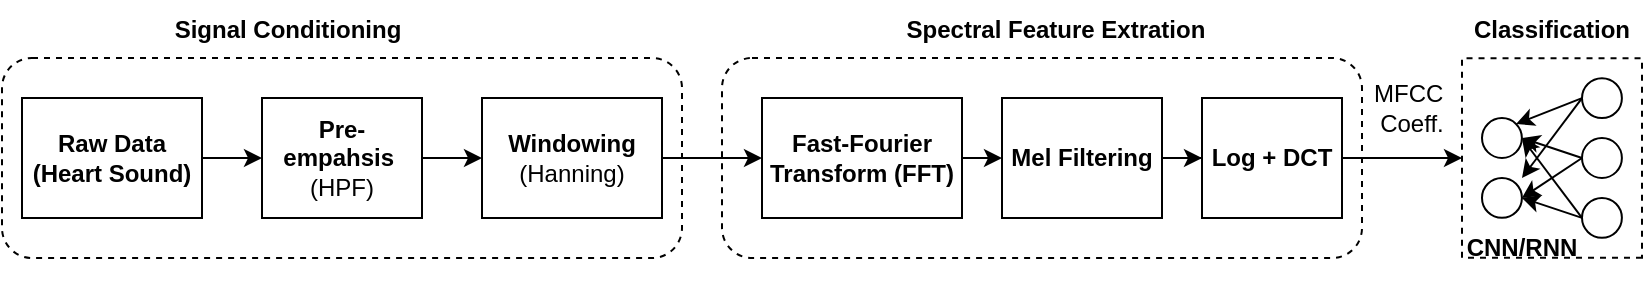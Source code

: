 <mxfile version="24.7.8">
  <diagram id="C5RBs43oDa-KdzZeNtuy" name="Page-1">
    <mxGraphModel dx="1026" dy="511" grid="1" gridSize="10" guides="1" tooltips="1" connect="1" arrows="1" fold="1" page="1" pageScale="1" pageWidth="827" pageHeight="1169" math="0" shadow="0">
      <root>
        <mxCell id="WIyWlLk6GJQsqaUBKTNV-0" />
        <mxCell id="WIyWlLk6GJQsqaUBKTNV-1" parent="WIyWlLk6GJQsqaUBKTNV-0" />
        <mxCell id="19kOt-Gyv8_GsNYUu7bR-0" value="" style="rounded=1;whiteSpace=wrap;html=1;dashed=1;" vertex="1" parent="WIyWlLk6GJQsqaUBKTNV-1">
          <mxGeometry x="420" y="130" width="320" height="100" as="geometry" />
        </mxCell>
        <mxCell id="Ssju9vGorSpcvUjlHqNS-7" value="" style="rounded=1;whiteSpace=wrap;html=1;dashed=1;" parent="WIyWlLk6GJQsqaUBKTNV-1" vertex="1">
          <mxGeometry x="60" y="130" width="340" height="100" as="geometry" />
        </mxCell>
        <mxCell id="Qlju6657X1X2tGJa3f7s-3" style="edgeStyle=orthogonalEdgeStyle;rounded=0;orthogonalLoop=1;jettySize=auto;html=1;exitX=1;exitY=0.5;exitDx=0;exitDy=0;entryX=0;entryY=0.5;entryDx=0;entryDy=0;" parent="WIyWlLk6GJQsqaUBKTNV-1" source="eoYMzKTAUGF3MjimPR_Q-1" target="eoYMzKTAUGF3MjimPR_Q-3" edge="1">
          <mxGeometry relative="1" as="geometry" />
        </mxCell>
        <mxCell id="eoYMzKTAUGF3MjimPR_Q-1" value="&lt;span style=&quot;background-color: initial;&quot;&gt;&lt;b&gt;Windowing&lt;/b&gt;&lt;/span&gt;&lt;div&gt;&lt;span style=&quot;background-color: initial;&quot;&gt;(Hanning)&lt;/span&gt;&lt;/div&gt;" style="rounded=0;whiteSpace=wrap;html=1;" parent="WIyWlLk6GJQsqaUBKTNV-1" vertex="1">
          <mxGeometry x="300" y="150" width="90" height="60" as="geometry" />
        </mxCell>
        <mxCell id="Qlju6657X1X2tGJa3f7s-4" style="edgeStyle=orthogonalEdgeStyle;rounded=0;orthogonalLoop=1;jettySize=auto;html=1;exitX=1;exitY=0.5;exitDx=0;exitDy=0;entryX=0;entryY=0.5;entryDx=0;entryDy=0;" parent="WIyWlLk6GJQsqaUBKTNV-1" source="eoYMzKTAUGF3MjimPR_Q-3" target="eoYMzKTAUGF3MjimPR_Q-4" edge="1">
          <mxGeometry relative="1" as="geometry" />
        </mxCell>
        <mxCell id="eoYMzKTAUGF3MjimPR_Q-3" value="&lt;b&gt;Fast-Fourier Transform (FFT)&lt;/b&gt;" style="rounded=0;whiteSpace=wrap;html=1;" parent="WIyWlLk6GJQsqaUBKTNV-1" vertex="1">
          <mxGeometry x="440" y="150" width="100" height="60" as="geometry" />
        </mxCell>
        <mxCell id="Qlju6657X1X2tGJa3f7s-5" style="edgeStyle=orthogonalEdgeStyle;rounded=0;orthogonalLoop=1;jettySize=auto;html=1;exitX=1;exitY=0.5;exitDx=0;exitDy=0;" parent="WIyWlLk6GJQsqaUBKTNV-1" source="eoYMzKTAUGF3MjimPR_Q-4" target="eoYMzKTAUGF3MjimPR_Q-5" edge="1">
          <mxGeometry relative="1" as="geometry" />
        </mxCell>
        <mxCell id="eoYMzKTAUGF3MjimPR_Q-4" value="&lt;b&gt;Mel Filtering&lt;/b&gt;" style="rounded=0;whiteSpace=wrap;html=1;" parent="WIyWlLk6GJQsqaUBKTNV-1" vertex="1">
          <mxGeometry x="560" y="150.0" width="80" height="60" as="geometry" />
        </mxCell>
        <mxCell id="19kOt-Gyv8_GsNYUu7bR-50" style="edgeStyle=orthogonalEdgeStyle;rounded=0;orthogonalLoop=1;jettySize=auto;html=1;exitX=1;exitY=0.5;exitDx=0;exitDy=0;entryX=1;entryY=0.5;entryDx=0;entryDy=0;" edge="1" parent="WIyWlLk6GJQsqaUBKTNV-1" source="eoYMzKTAUGF3MjimPR_Q-5" target="19kOt-Gyv8_GsNYUu7bR-5">
          <mxGeometry relative="1" as="geometry" />
        </mxCell>
        <mxCell id="eoYMzKTAUGF3MjimPR_Q-5" value="&lt;b&gt;Log + DCT&lt;/b&gt;" style="rounded=0;whiteSpace=wrap;html=1;" parent="WIyWlLk6GJQsqaUBKTNV-1" vertex="1">
          <mxGeometry x="660" y="150" width="70" height="60" as="geometry" />
        </mxCell>
        <mxCell id="eoYMzKTAUGF3MjimPR_Q-33" value="&lt;b&gt;Signal Conditioning&lt;/b&gt;" style="text;strokeColor=none;align=center;fillColor=none;html=1;verticalAlign=middle;whiteSpace=wrap;rounded=0;" parent="WIyWlLk6GJQsqaUBKTNV-1" vertex="1">
          <mxGeometry x="136" y="101.29" width="134" height="28.71" as="geometry" />
        </mxCell>
        <mxCell id="zQZU54eB6tLAeW39PDsI-3" value="" style="edgeStyle=orthogonalEdgeStyle;rounded=0;orthogonalLoop=1;jettySize=auto;html=1;" parent="WIyWlLk6GJQsqaUBKTNV-1" source="zQZU54eB6tLAeW39PDsI-0" target="eoYMzKTAUGF3MjimPR_Q-1" edge="1">
          <mxGeometry relative="1" as="geometry" />
        </mxCell>
        <mxCell id="zQZU54eB6tLAeW39PDsI-0" value="&lt;b&gt;Pre-empahsis&amp;nbsp;&lt;br&gt;&lt;/b&gt;&lt;div&gt;(HPF)&lt;/div&gt;" style="rounded=0;whiteSpace=wrap;html=1;" parent="WIyWlLk6GJQsqaUBKTNV-1" vertex="1">
          <mxGeometry x="190" y="150" width="80" height="60" as="geometry" />
        </mxCell>
        <mxCell id="zQZU54eB6tLAeW39PDsI-4" style="edgeStyle=orthogonalEdgeStyle;rounded=0;orthogonalLoop=1;jettySize=auto;html=1;exitX=1;exitY=0.5;exitDx=0;exitDy=0;entryX=0;entryY=0.5;entryDx=0;entryDy=0;" parent="WIyWlLk6GJQsqaUBKTNV-1" source="zQZU54eB6tLAeW39PDsI-2" target="zQZU54eB6tLAeW39PDsI-0" edge="1">
          <mxGeometry relative="1" as="geometry" />
        </mxCell>
        <mxCell id="zQZU54eB6tLAeW39PDsI-2" value="&lt;b&gt;Raw Data (Heart Sound)&lt;/b&gt;" style="rounded=0;whiteSpace=wrap;html=1;" parent="WIyWlLk6GJQsqaUBKTNV-1" vertex="1">
          <mxGeometry x="70" y="150" width="90" height="60" as="geometry" />
        </mxCell>
        <mxCell id="zQZU54eB6tLAeW39PDsI-8" value="MFCC&amp;nbsp;&lt;div&gt;Coeff.&lt;/div&gt;" style="text;strokeColor=none;align=center;fillColor=none;html=1;verticalAlign=middle;whiteSpace=wrap;rounded=0;" parent="WIyWlLk6GJQsqaUBKTNV-1" vertex="1">
          <mxGeometry x="730" y="140" width="70" height="30" as="geometry" />
        </mxCell>
        <mxCell id="19kOt-Gyv8_GsNYUu7bR-1" value="&lt;b&gt;Spectral Feature Extration&lt;/b&gt;" style="text;strokeColor=none;align=center;fillColor=none;html=1;verticalAlign=middle;whiteSpace=wrap;rounded=0;" vertex="1" parent="WIyWlLk6GJQsqaUBKTNV-1">
          <mxGeometry x="490" y="101.29" width="194" height="28.71" as="geometry" />
        </mxCell>
        <mxCell id="19kOt-Gyv8_GsNYUu7bR-49" value="" style="group" vertex="1" connectable="0" parent="WIyWlLk6GJQsqaUBKTNV-1">
          <mxGeometry x="790" y="130.163" width="90" height="109.677" as="geometry" />
        </mxCell>
        <mxCell id="19kOt-Gyv8_GsNYUu7bR-5" value="" style="rounded=0;whiteSpace=wrap;html=1;rotation=-180;dashed=1;" vertex="1" parent="19kOt-Gyv8_GsNYUu7bR-49">
          <mxGeometry y="5.684e-14" width="90" height="99.734" as="geometry" />
        </mxCell>
        <mxCell id="19kOt-Gyv8_GsNYUu7bR-35" value="" style="ellipse;whiteSpace=wrap;html=1;aspect=fixed;rotation=-180;" vertex="1" parent="19kOt-Gyv8_GsNYUu7bR-49">
          <mxGeometry x="60" y="69.786" width="19.947" height="19.947" as="geometry" />
        </mxCell>
        <mxCell id="19kOt-Gyv8_GsNYUu7bR-36" value="" style="ellipse;whiteSpace=wrap;html=1;aspect=fixed;rotation=-180;" vertex="1" parent="19kOt-Gyv8_GsNYUu7bR-49">
          <mxGeometry x="60" y="39.866" width="19.947" height="19.947" as="geometry" />
        </mxCell>
        <mxCell id="19kOt-Gyv8_GsNYUu7bR-37" value="" style="ellipse;whiteSpace=wrap;html=1;aspect=fixed;rotation=-180;" vertex="1" parent="19kOt-Gyv8_GsNYUu7bR-49">
          <mxGeometry x="60" y="9.946" width="19.947" height="19.947" as="geometry" />
        </mxCell>
        <mxCell id="19kOt-Gyv8_GsNYUu7bR-38" value="" style="ellipse;whiteSpace=wrap;html=1;aspect=fixed;rotation=-180;" vertex="1" parent="19kOt-Gyv8_GsNYUu7bR-49">
          <mxGeometry x="10" y="59.813" width="19.947" height="19.947" as="geometry" />
        </mxCell>
        <mxCell id="19kOt-Gyv8_GsNYUu7bR-39" value="" style="ellipse;whiteSpace=wrap;html=1;aspect=fixed;rotation=-180;" vertex="1" parent="19kOt-Gyv8_GsNYUu7bR-49">
          <mxGeometry x="10" y="29.893" width="19.947" height="19.947" as="geometry" />
        </mxCell>
        <mxCell id="19kOt-Gyv8_GsNYUu7bR-40" value="" style="endArrow=classic;html=1;rounded=0;exitX=1;exitY=0.5;exitDx=0;exitDy=0;entryX=0;entryY=0.5;entryDx=0;entryDy=0;" edge="1" parent="19kOt-Gyv8_GsNYUu7bR-49" source="19kOt-Gyv8_GsNYUu7bR-35" target="19kOt-Gyv8_GsNYUu7bR-38">
          <mxGeometry width="50" height="50" relative="1" as="geometry">
            <mxPoint x="50" y="159.547" as="sourcePoint" />
            <mxPoint y="209.414" as="targetPoint" />
          </mxGeometry>
        </mxCell>
        <mxCell id="19kOt-Gyv8_GsNYUu7bR-41" value="" style="endArrow=classic;html=1;rounded=0;exitX=1;exitY=0.5;exitDx=0;exitDy=0;entryX=0;entryY=0.5;entryDx=0;entryDy=0;" edge="1" parent="19kOt-Gyv8_GsNYUu7bR-49" source="19kOt-Gyv8_GsNYUu7bR-35" target="19kOt-Gyv8_GsNYUu7bR-39">
          <mxGeometry width="50" height="50" relative="1" as="geometry">
            <mxPoint x="50" y="159.547" as="sourcePoint" />
            <mxPoint y="209.414" as="targetPoint" />
          </mxGeometry>
        </mxCell>
        <mxCell id="19kOt-Gyv8_GsNYUu7bR-42" value="" style="endArrow=classic;html=1;rounded=0;exitX=1;exitY=0.5;exitDx=0;exitDy=0;entryX=0;entryY=0.5;entryDx=0;entryDy=0;" edge="1" parent="19kOt-Gyv8_GsNYUu7bR-49" source="19kOt-Gyv8_GsNYUu7bR-36" target="19kOt-Gyv8_GsNYUu7bR-38">
          <mxGeometry width="50" height="50" relative="1" as="geometry">
            <mxPoint x="50" y="159.547" as="sourcePoint" />
            <mxPoint y="209.414" as="targetPoint" />
          </mxGeometry>
        </mxCell>
        <mxCell id="19kOt-Gyv8_GsNYUu7bR-43" value="" style="endArrow=classic;html=1;rounded=0;exitX=1;exitY=0.5;exitDx=0;exitDy=0;entryX=0;entryY=0.5;entryDx=0;entryDy=0;" edge="1" parent="19kOt-Gyv8_GsNYUu7bR-49" source="19kOt-Gyv8_GsNYUu7bR-36" target="19kOt-Gyv8_GsNYUu7bR-39">
          <mxGeometry width="50" height="50" relative="1" as="geometry">
            <mxPoint x="50" y="159.547" as="sourcePoint" />
            <mxPoint y="209.414" as="targetPoint" />
          </mxGeometry>
        </mxCell>
        <mxCell id="19kOt-Gyv8_GsNYUu7bR-44" value="" style="endArrow=classic;html=1;rounded=0;exitX=1;exitY=0.5;exitDx=0;exitDy=0;" edge="1" parent="19kOt-Gyv8_GsNYUu7bR-49" source="19kOt-Gyv8_GsNYUu7bR-37">
          <mxGeometry width="50" height="50" relative="1" as="geometry">
            <mxPoint x="50" y="159.547" as="sourcePoint" />
            <mxPoint x="30" y="59.813" as="targetPoint" />
          </mxGeometry>
        </mxCell>
        <mxCell id="19kOt-Gyv8_GsNYUu7bR-45" value="" style="endArrow=classic;html=1;rounded=0;exitX=1;exitY=0.5;exitDx=0;exitDy=0;entryX=0;entryY=1;entryDx=0;entryDy=0;" edge="1" parent="19kOt-Gyv8_GsNYUu7bR-49" source="19kOt-Gyv8_GsNYUu7bR-37" target="19kOt-Gyv8_GsNYUu7bR-39">
          <mxGeometry width="50" height="50" relative="1" as="geometry">
            <mxPoint x="50" y="159.547" as="sourcePoint" />
            <mxPoint y="209.414" as="targetPoint" />
          </mxGeometry>
        </mxCell>
        <mxCell id="19kOt-Gyv8_GsNYUu7bR-46" value="&lt;b&gt;CNN/RNN&lt;/b&gt;" style="text;strokeColor=none;align=center;fillColor=none;html=1;verticalAlign=middle;whiteSpace=wrap;rounded=0;" vertex="1" parent="19kOt-Gyv8_GsNYUu7bR-49">
          <mxGeometry y="79.756" width="60" height="29.92" as="geometry" />
        </mxCell>
        <mxCell id="19kOt-Gyv8_GsNYUu7bR-2" value="&lt;b&gt;Classification&lt;/b&gt;" style="text;strokeColor=none;align=center;fillColor=none;html=1;verticalAlign=middle;whiteSpace=wrap;rounded=0;" vertex="1" parent="19kOt-Gyv8_GsNYUu7bR-49">
          <mxGeometry y="-28.713" width="90" height="28.71" as="geometry" />
        </mxCell>
      </root>
    </mxGraphModel>
  </diagram>
</mxfile>
